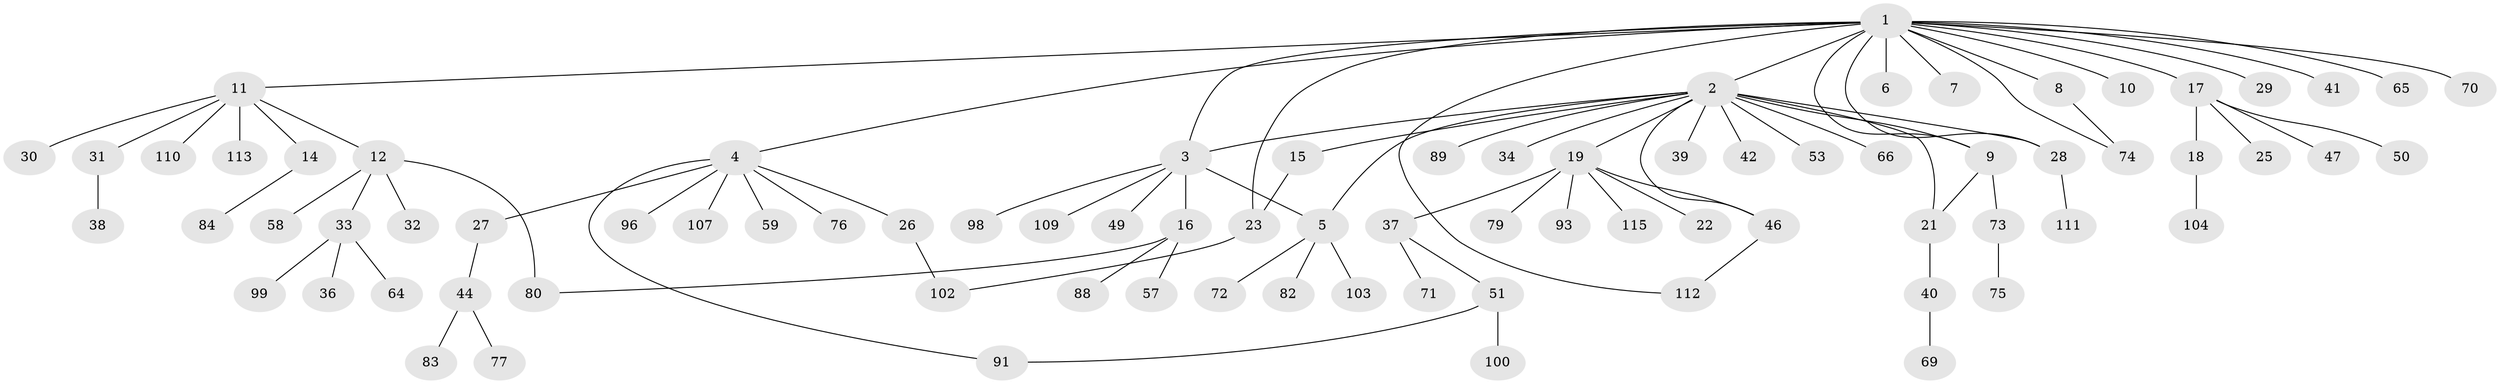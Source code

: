 // Generated by graph-tools (version 1.1) at 2025/23/03/03/25 07:23:51]
// undirected, 83 vertices, 94 edges
graph export_dot {
graph [start="1"]
  node [color=gray90,style=filled];
  1 [super="+95"];
  2 [super="+13"];
  3 [super="+78"];
  4 [super="+20"];
  5 [super="+55"];
  6 [super="+105"];
  7 [super="+101"];
  8 [super="+48"];
  9 [super="+68"];
  10;
  11 [super="+54"];
  12;
  14 [super="+67"];
  15;
  16 [super="+85"];
  17 [super="+86"];
  18 [super="+24"];
  19 [super="+108"];
  21;
  22;
  23 [super="+52"];
  25 [super="+94"];
  26;
  27;
  28 [super="+62"];
  29 [super="+35"];
  30;
  31;
  32 [super="+81"];
  33 [super="+43"];
  34;
  36;
  37 [super="+90"];
  38;
  39;
  40 [super="+45"];
  41;
  42 [super="+56"];
  44;
  46 [super="+60"];
  47;
  49;
  50;
  51 [super="+63"];
  53;
  57;
  58 [super="+61"];
  59;
  64;
  65;
  66;
  69;
  70;
  71;
  72;
  73;
  74 [super="+106"];
  75;
  76;
  77 [super="+87"];
  79;
  80;
  82;
  83 [super="+97"];
  84;
  88;
  89;
  91 [super="+92"];
  93;
  96;
  98;
  99;
  100;
  102 [super="+114"];
  103;
  104;
  107;
  109;
  110;
  111;
  112;
  113;
  115;
  1 -- 2 [weight=2];
  1 -- 3;
  1 -- 4;
  1 -- 6;
  1 -- 7;
  1 -- 8;
  1 -- 10;
  1 -- 11;
  1 -- 17;
  1 -- 23;
  1 -- 29;
  1 -- 41;
  1 -- 65;
  1 -- 70;
  1 -- 74;
  1 -- 112;
  1 -- 28;
  1 -- 9;
  2 -- 3;
  2 -- 5;
  2 -- 9;
  2 -- 15;
  2 -- 19;
  2 -- 21;
  2 -- 28;
  2 -- 34;
  2 -- 39;
  2 -- 42;
  2 -- 46;
  2 -- 53;
  2 -- 66;
  2 -- 89;
  3 -- 5;
  3 -- 16;
  3 -- 49;
  3 -- 109;
  3 -- 98;
  4 -- 26;
  4 -- 27;
  4 -- 59;
  4 -- 76;
  4 -- 96;
  4 -- 107;
  4 -- 91;
  5 -- 72;
  5 -- 82;
  5 -- 103;
  8 -- 74;
  9 -- 73;
  9 -- 21;
  11 -- 12;
  11 -- 14;
  11 -- 30;
  11 -- 31;
  11 -- 110;
  11 -- 113;
  12 -- 32;
  12 -- 33;
  12 -- 58;
  12 -- 80;
  14 -- 84;
  15 -- 23;
  16 -- 57;
  16 -- 88;
  16 -- 80;
  17 -- 18;
  17 -- 25;
  17 -- 47;
  17 -- 50;
  18 -- 104;
  19 -- 22;
  19 -- 37;
  19 -- 46;
  19 -- 79;
  19 -- 93;
  19 -- 115;
  21 -- 40;
  23 -- 102;
  26 -- 102;
  27 -- 44;
  28 -- 111;
  31 -- 38;
  33 -- 36;
  33 -- 99;
  33 -- 64;
  37 -- 51;
  37 -- 71;
  40 -- 69;
  44 -- 77;
  44 -- 83;
  46 -- 112;
  51 -- 100;
  51 -- 91;
  73 -- 75;
}
